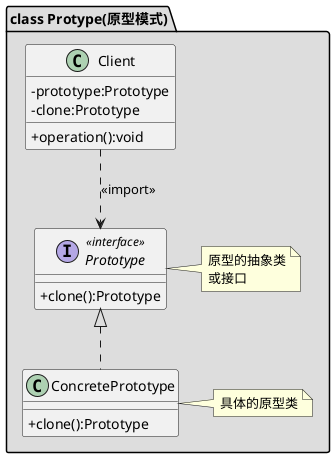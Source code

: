@startuml
skinparam classAttributeIconSize 0

package "class Protype(原型模式)" #DDDDDD {
    interface Prototype<<interface>>
    {
    +clone():Prototype
    }
    note right: 原型的抽象类\n或接口

    class ConcretePrototype
    {
    +clone():Prototype
    }
    note right: 具体的原型类
    class Client{
    -prototype:Prototype
    -clone:Prototype
    +operation():void
    }

    Prototype <|.. ConcretePrototype
    Client ..> Prototype:<<import>>
}
@enduml